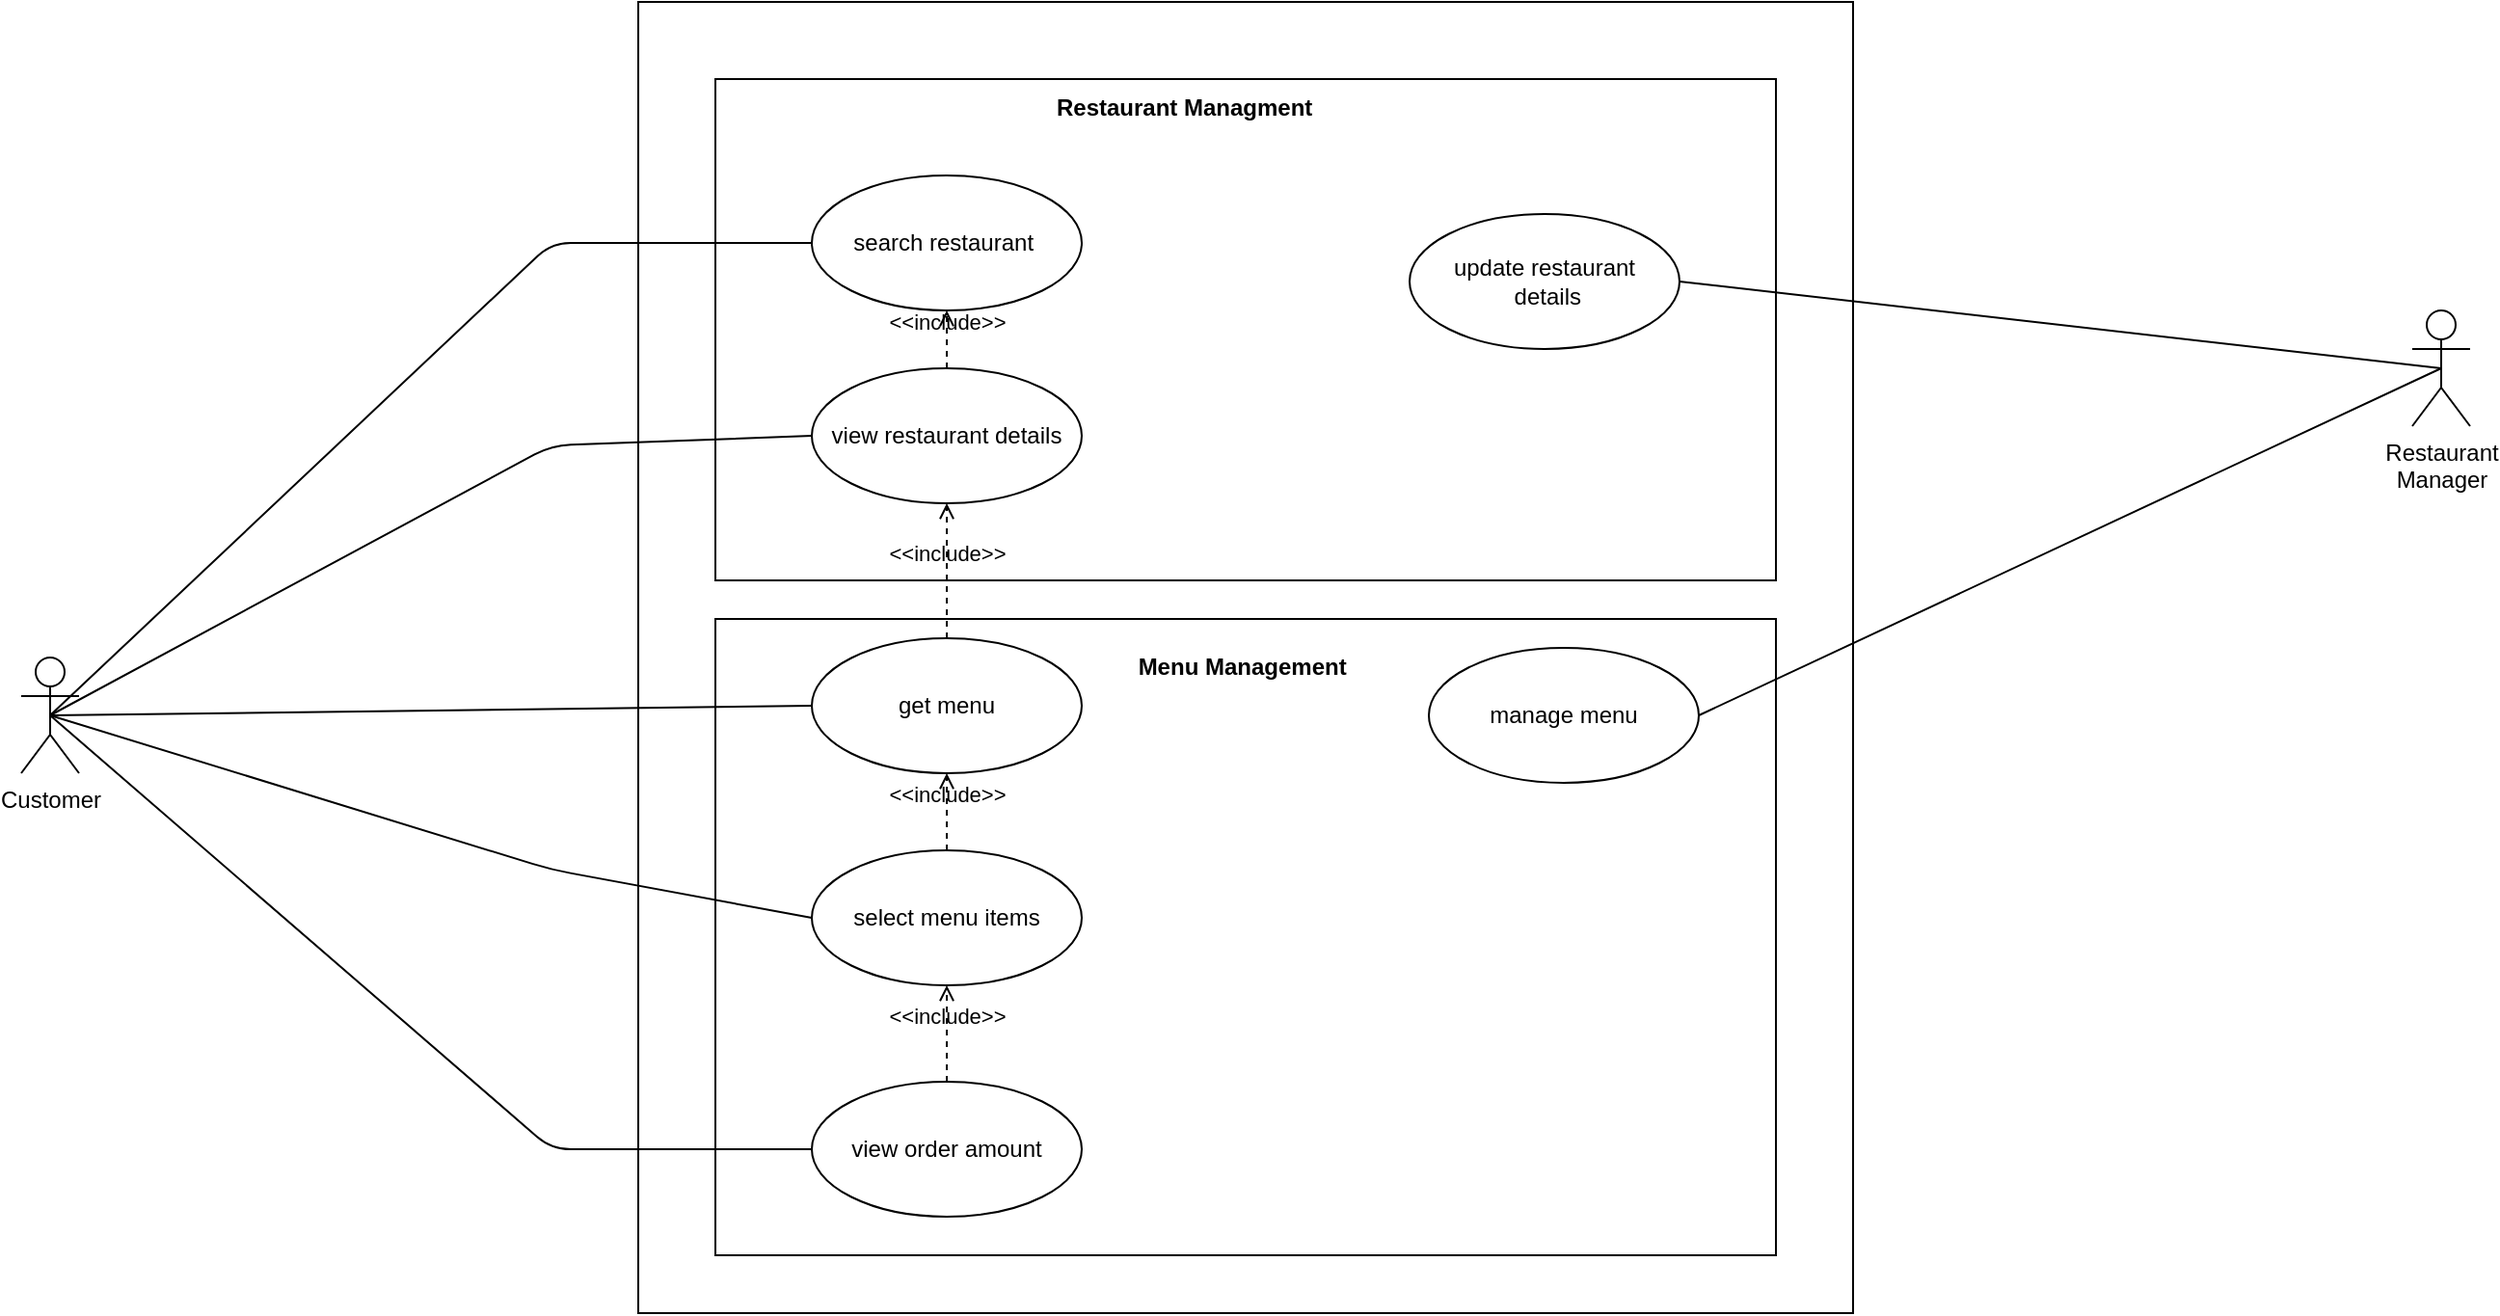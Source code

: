 <mxfile version="24.4.4" type="github">
  <diagram name="Page-1" id="ZlRObTM-CVRDYmkQqFkQ">
    <mxGraphModel dx="1650" dy="387" grid="1" gridSize="10" guides="1" tooltips="1" connect="1" arrows="1" fold="1" page="1" pageScale="1" pageWidth="850" pageHeight="1100" math="0" shadow="0">
      <root>
        <mxCell id="0" />
        <mxCell id="1" parent="0" />
        <mxCell id="pevplMKQL5ncxfmyFX9R-1" value="" style="rounded=0;whiteSpace=wrap;html=1;" parent="1" vertex="1">
          <mxGeometry x="160" y="420" width="550" height="330" as="geometry" />
        </mxCell>
        <mxCell id="pevplMKQL5ncxfmyFX9R-2" value="" style="shape=rect;html=1;verticalAlign=top;fontStyle=1;whiteSpace=wrap;align=center;fillColor=none;" parent="1" vertex="1">
          <mxGeometry x="120" y="100" width="630" height="680" as="geometry" />
        </mxCell>
        <mxCell id="pevplMKQL5ncxfmyFX9R-3" value="" style="rounded=0;whiteSpace=wrap;html=1;" parent="1" vertex="1">
          <mxGeometry x="160" y="140" width="550" height="260" as="geometry" />
        </mxCell>
        <mxCell id="pevplMKQL5ncxfmyFX9R-4" value="Customer" style="shape=umlActor;html=1;verticalLabelPosition=bottom;verticalAlign=top;align=center;" parent="1" vertex="1">
          <mxGeometry x="-200" y="440" width="30" height="60" as="geometry" />
        </mxCell>
        <mxCell id="pevplMKQL5ncxfmyFX9R-5" value="search restaurant&amp;nbsp;" style="ellipse;whiteSpace=wrap;html=1;" parent="1" vertex="1">
          <mxGeometry x="210" y="190" width="140" height="70" as="geometry" />
        </mxCell>
        <mxCell id="pevplMKQL5ncxfmyFX9R-6" value="view restaurant details" style="ellipse;whiteSpace=wrap;html=1;" parent="1" vertex="1">
          <mxGeometry x="210" y="290" width="140" height="70" as="geometry" />
        </mxCell>
        <mxCell id="pevplMKQL5ncxfmyFX9R-7" value="Restaurant&lt;div&gt;Manager&lt;/div&gt;&lt;div&gt;&lt;br&gt;&lt;/div&gt;" style="shape=umlActor;html=1;verticalLabelPosition=bottom;verticalAlign=top;align=center;" parent="1" vertex="1">
          <mxGeometry x="1040" y="260" width="30" height="60" as="geometry" />
        </mxCell>
        <mxCell id="pevplMKQL5ncxfmyFX9R-8" value="update restaurant&lt;div&gt;&amp;nbsp;details&lt;/div&gt;" style="ellipse;whiteSpace=wrap;html=1;" parent="1" vertex="1">
          <mxGeometry x="520" y="210" width="140" height="70" as="geometry" />
        </mxCell>
        <mxCell id="pevplMKQL5ncxfmyFX9R-9" value="get menu" style="ellipse;whiteSpace=wrap;html=1;" parent="1" vertex="1">
          <mxGeometry x="210" y="430" width="140" height="70" as="geometry" />
        </mxCell>
        <mxCell id="pevplMKQL5ncxfmyFX9R-10" value="manage menu" style="ellipse;whiteSpace=wrap;html=1;" parent="1" vertex="1">
          <mxGeometry x="530" y="435" width="140" height="70" as="geometry" />
        </mxCell>
        <mxCell id="pevplMKQL5ncxfmyFX9R-11" value="select menu items" style="ellipse;whiteSpace=wrap;html=1;" parent="1" vertex="1">
          <mxGeometry x="210" y="540" width="140" height="70" as="geometry" />
        </mxCell>
        <mxCell id="pevplMKQL5ncxfmyFX9R-12" value="view order amount" style="ellipse;whiteSpace=wrap;html=1;" parent="1" vertex="1">
          <mxGeometry x="210" y="660" width="140" height="70" as="geometry" />
        </mxCell>
        <mxCell id="pevplMKQL5ncxfmyFX9R-13" value="&amp;lt;&amp;lt;include&amp;gt;&amp;gt;" style="edgeStyle=none;html=1;endArrow=open;verticalAlign=bottom;dashed=1;labelBackgroundColor=none;rounded=0;exitX=0.5;exitY=0;exitDx=0;exitDy=0;entryX=0.5;entryY=1;entryDx=0;entryDy=0;" parent="1" source="pevplMKQL5ncxfmyFX9R-12" target="pevplMKQL5ncxfmyFX9R-11" edge="1">
          <mxGeometry width="160" relative="1" as="geometry">
            <mxPoint x="330" y="530" as="sourcePoint" />
            <mxPoint x="490" y="530" as="targetPoint" />
          </mxGeometry>
        </mxCell>
        <mxCell id="pevplMKQL5ncxfmyFX9R-14" value="&amp;lt;&amp;lt;include&amp;gt;&amp;gt;" style="edgeStyle=none;html=1;endArrow=open;verticalAlign=bottom;dashed=1;labelBackgroundColor=none;rounded=0;exitX=0.5;exitY=0;exitDx=0;exitDy=0;entryX=0.5;entryY=1;entryDx=0;entryDy=0;" parent="1" source="pevplMKQL5ncxfmyFX9R-11" target="pevplMKQL5ncxfmyFX9R-9" edge="1">
          <mxGeometry width="160" relative="1" as="geometry">
            <mxPoint x="290" y="630" as="sourcePoint" />
            <mxPoint x="290" y="580" as="targetPoint" />
          </mxGeometry>
        </mxCell>
        <mxCell id="pevplMKQL5ncxfmyFX9R-15" value="&amp;lt;&amp;lt;include&amp;gt;&amp;gt;" style="edgeStyle=none;html=1;endArrow=open;verticalAlign=bottom;dashed=1;labelBackgroundColor=none;rounded=0;exitX=0.5;exitY=0;exitDx=0;exitDy=0;entryX=0.5;entryY=1;entryDx=0;entryDy=0;" parent="1" source="pevplMKQL5ncxfmyFX9R-6" target="pevplMKQL5ncxfmyFX9R-5" edge="1">
          <mxGeometry width="160" relative="1" as="geometry">
            <mxPoint x="320" y="360" as="sourcePoint" />
            <mxPoint x="480" y="360" as="targetPoint" />
          </mxGeometry>
        </mxCell>
        <mxCell id="pevplMKQL5ncxfmyFX9R-16" value="" style="edgeStyle=none;html=1;endArrow=none;verticalAlign=bottom;rounded=1;exitX=0.5;exitY=0.5;exitDx=0;exitDy=0;exitPerimeter=0;entryX=0;entryY=0.5;entryDx=0;entryDy=0;curved=0;" parent="1" source="pevplMKQL5ncxfmyFX9R-4" target="pevplMKQL5ncxfmyFX9R-5" edge="1">
          <mxGeometry width="160" relative="1" as="geometry">
            <mxPoint x="240" y="410" as="sourcePoint" />
            <mxPoint x="400" y="410" as="targetPoint" />
            <Array as="points">
              <mxPoint x="75" y="225" />
            </Array>
          </mxGeometry>
        </mxCell>
        <mxCell id="pevplMKQL5ncxfmyFX9R-17" value="" style="edgeStyle=none;html=1;endArrow=none;verticalAlign=bottom;rounded=1;exitX=0.5;exitY=0.5;exitDx=0;exitDy=0;exitPerimeter=0;entryX=0;entryY=0.5;entryDx=0;entryDy=0;curved=0;" parent="1" source="pevplMKQL5ncxfmyFX9R-4" target="pevplMKQL5ncxfmyFX9R-6" edge="1">
          <mxGeometry width="160" relative="1" as="geometry">
            <mxPoint x="240" y="410" as="sourcePoint" />
            <mxPoint x="400" y="410" as="targetPoint" />
            <Array as="points">
              <mxPoint x="75" y="330" />
            </Array>
          </mxGeometry>
        </mxCell>
        <mxCell id="pevplMKQL5ncxfmyFX9R-18" value="" style="edgeStyle=none;html=1;endArrow=none;verticalAlign=bottom;rounded=0;exitX=0.5;exitY=0.5;exitDx=0;exitDy=0;exitPerimeter=0;entryX=0;entryY=0.5;entryDx=0;entryDy=0;" parent="1" source="pevplMKQL5ncxfmyFX9R-4" target="pevplMKQL5ncxfmyFX9R-9" edge="1">
          <mxGeometry width="160" relative="1" as="geometry">
            <mxPoint x="240" y="590" as="sourcePoint" />
            <mxPoint x="400" y="590" as="targetPoint" />
          </mxGeometry>
        </mxCell>
        <mxCell id="pevplMKQL5ncxfmyFX9R-19" value="" style="edgeStyle=none;html=1;endArrow=none;verticalAlign=bottom;rounded=1;exitX=0.5;exitY=0.5;exitDx=0;exitDy=0;exitPerimeter=0;entryX=0;entryY=0.5;entryDx=0;entryDy=0;curved=0;" parent="1" source="pevplMKQL5ncxfmyFX9R-4" target="pevplMKQL5ncxfmyFX9R-11" edge="1">
          <mxGeometry width="160" relative="1" as="geometry">
            <mxPoint x="85" y="430" as="sourcePoint" />
            <mxPoint x="220" y="435" as="targetPoint" />
            <Array as="points">
              <mxPoint x="75" y="550" />
            </Array>
          </mxGeometry>
        </mxCell>
        <mxCell id="pevplMKQL5ncxfmyFX9R-20" value="" style="edgeStyle=none;html=1;endArrow=none;verticalAlign=bottom;rounded=1;exitX=0.5;exitY=0.5;exitDx=0;exitDy=0;exitPerimeter=0;entryX=0;entryY=0.5;entryDx=0;entryDy=0;curved=0;" parent="1" source="pevplMKQL5ncxfmyFX9R-4" target="pevplMKQL5ncxfmyFX9R-12" edge="1">
          <mxGeometry width="160" relative="1" as="geometry">
            <mxPoint x="95" y="440" as="sourcePoint" />
            <mxPoint x="230" y="445" as="targetPoint" />
            <Array as="points">
              <mxPoint x="75" y="695" />
            </Array>
          </mxGeometry>
        </mxCell>
        <mxCell id="pevplMKQL5ncxfmyFX9R-21" value="" style="edgeStyle=none;html=1;endArrow=none;verticalAlign=bottom;rounded=0;entryX=0.5;entryY=0.5;entryDx=0;entryDy=0;entryPerimeter=0;exitX=1;exitY=0.5;exitDx=0;exitDy=0;" parent="1" source="pevplMKQL5ncxfmyFX9R-8" target="pevplMKQL5ncxfmyFX9R-7" edge="1">
          <mxGeometry width="160" relative="1" as="geometry">
            <mxPoint x="580" y="385" as="sourcePoint" />
            <mxPoint x="740" y="385" as="targetPoint" />
          </mxGeometry>
        </mxCell>
        <mxCell id="pevplMKQL5ncxfmyFX9R-22" value="" style="edgeStyle=none;html=1;endArrow=none;verticalAlign=bottom;rounded=0;exitX=1;exitY=0.5;exitDx=0;exitDy=0;entryX=0.5;entryY=0.5;entryDx=0;entryDy=0;entryPerimeter=0;" parent="1" source="pevplMKQL5ncxfmyFX9R-10" target="pevplMKQL5ncxfmyFX9R-7" edge="1">
          <mxGeometry width="160" relative="1" as="geometry">
            <mxPoint x="105" y="450" as="sourcePoint" />
            <mxPoint x="240" y="455" as="targetPoint" />
          </mxGeometry>
        </mxCell>
        <mxCell id="pevplMKQL5ncxfmyFX9R-23" value="&lt;b&gt;Restaurant Managment&amp;nbsp;&lt;/b&gt;" style="text;html=1;align=center;verticalAlign=middle;whiteSpace=wrap;rounded=0;" parent="1" vertex="1">
          <mxGeometry x="330" y="140" width="150" height="30" as="geometry" />
        </mxCell>
        <mxCell id="pevplMKQL5ncxfmyFX9R-24" value="&lt;b&gt;Menu Management&amp;nbsp;&lt;/b&gt;" style="text;html=1;align=center;verticalAlign=middle;whiteSpace=wrap;rounded=0;" parent="1" vertex="1">
          <mxGeometry x="360" y="430" width="150" height="30" as="geometry" />
        </mxCell>
        <mxCell id="pevplMKQL5ncxfmyFX9R-25" value="&amp;lt;&amp;lt;include&amp;gt;&amp;gt;" style="edgeStyle=none;html=1;endArrow=open;verticalAlign=bottom;dashed=1;labelBackgroundColor=none;rounded=0;exitX=0.5;exitY=0;exitDx=0;exitDy=0;entryX=0.5;entryY=1;entryDx=0;entryDy=0;" parent="1" source="pevplMKQL5ncxfmyFX9R-9" target="pevplMKQL5ncxfmyFX9R-6" edge="1">
          <mxGeometry width="160" relative="1" as="geometry">
            <mxPoint x="260" y="400" as="sourcePoint" />
            <mxPoint x="420" y="400" as="targetPoint" />
          </mxGeometry>
        </mxCell>
      </root>
    </mxGraphModel>
  </diagram>
</mxfile>
